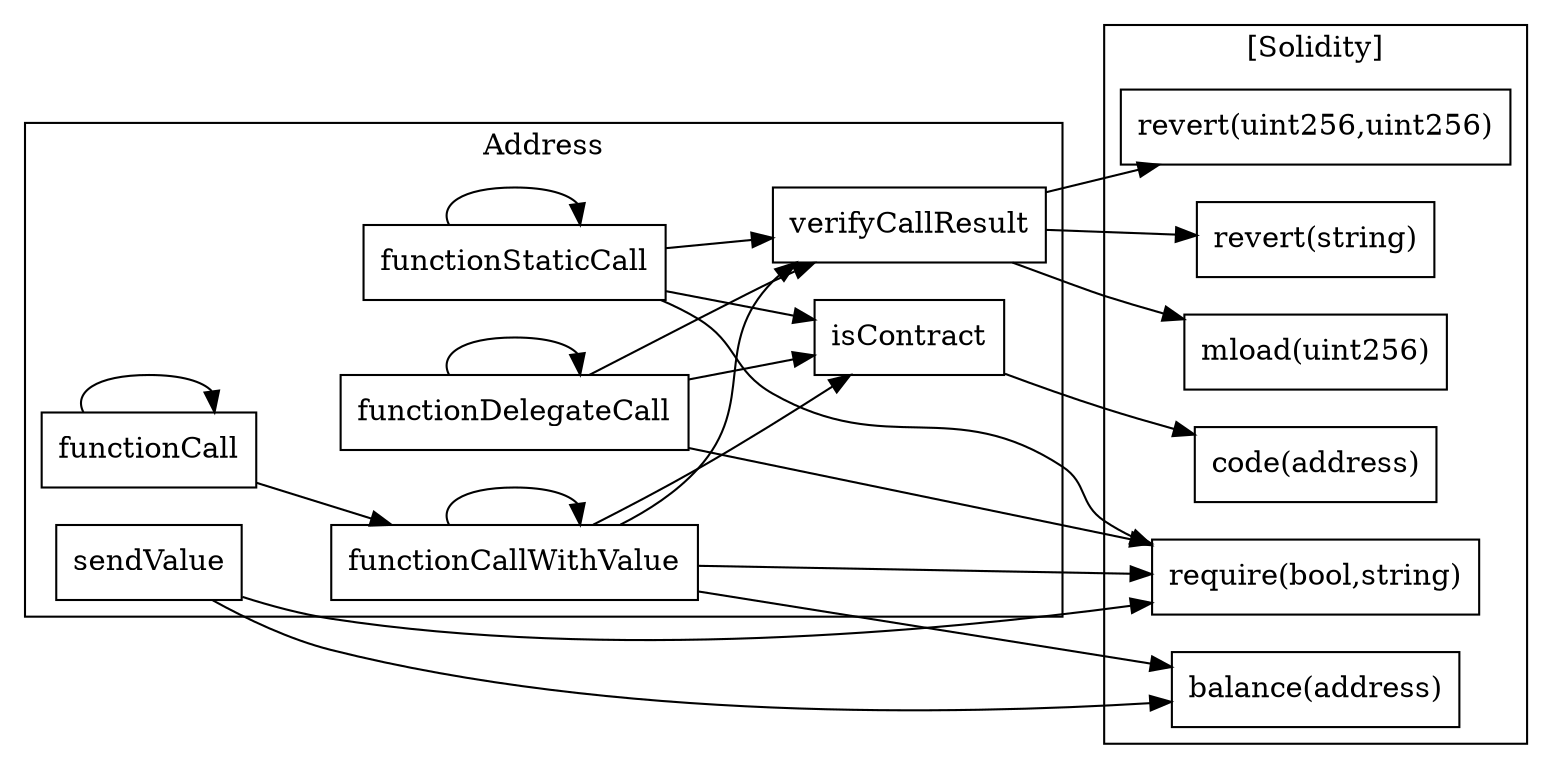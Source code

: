 strict digraph {
rankdir="LR"
node [shape=box]
subgraph cluster_859_Address {
label = "Address"
"859_functionCallWithValue" [label="functionCallWithValue"]
"859_functionStaticCall" [label="functionStaticCall"]
"859_sendValue" [label="sendValue"]
"859_functionDelegateCall" [label="functionDelegateCall"]
"859_isContract" [label="isContract"]
"859_functionCall" [label="functionCall"]
"859_verifyCallResult" [label="verifyCallResult"]
"859_functionStaticCall" -> "859_verifyCallResult"
"859_functionDelegateCall" -> "859_isContract"
"859_functionCallWithValue" -> "859_isContract"
"859_functionDelegateCall" -> "859_verifyCallResult"
"859_functionCall" -> "859_functionCall"
"859_functionCallWithValue" -> "859_functionCallWithValue"
"859_functionDelegateCall" -> "859_functionDelegateCall"
"859_functionStaticCall" -> "859_functionStaticCall"
"859_functionCall" -> "859_functionCallWithValue"
"859_functionCallWithValue" -> "859_verifyCallResult"
"859_functionStaticCall" -> "859_isContract"
}subgraph cluster_solidity {
label = "[Solidity]"
"revert(uint256,uint256)" 
"code(address)" 
"require(bool,string)" 
"balance(address)" 
"revert(string)" 
"mload(uint256)" 
"859_sendValue" -> "balance(address)"
"859_functionStaticCall" -> "require(bool,string)"
"859_verifyCallResult" -> "revert(uint256,uint256)"
"859_functionDelegateCall" -> "require(bool,string)"
"859_verifyCallResult" -> "mload(uint256)"
"859_verifyCallResult" -> "revert(string)"
"859_sendValue" -> "require(bool,string)"
"859_functionCallWithValue" -> "balance(address)"
"859_isContract" -> "code(address)"
"859_functionCallWithValue" -> "require(bool,string)"
}
}